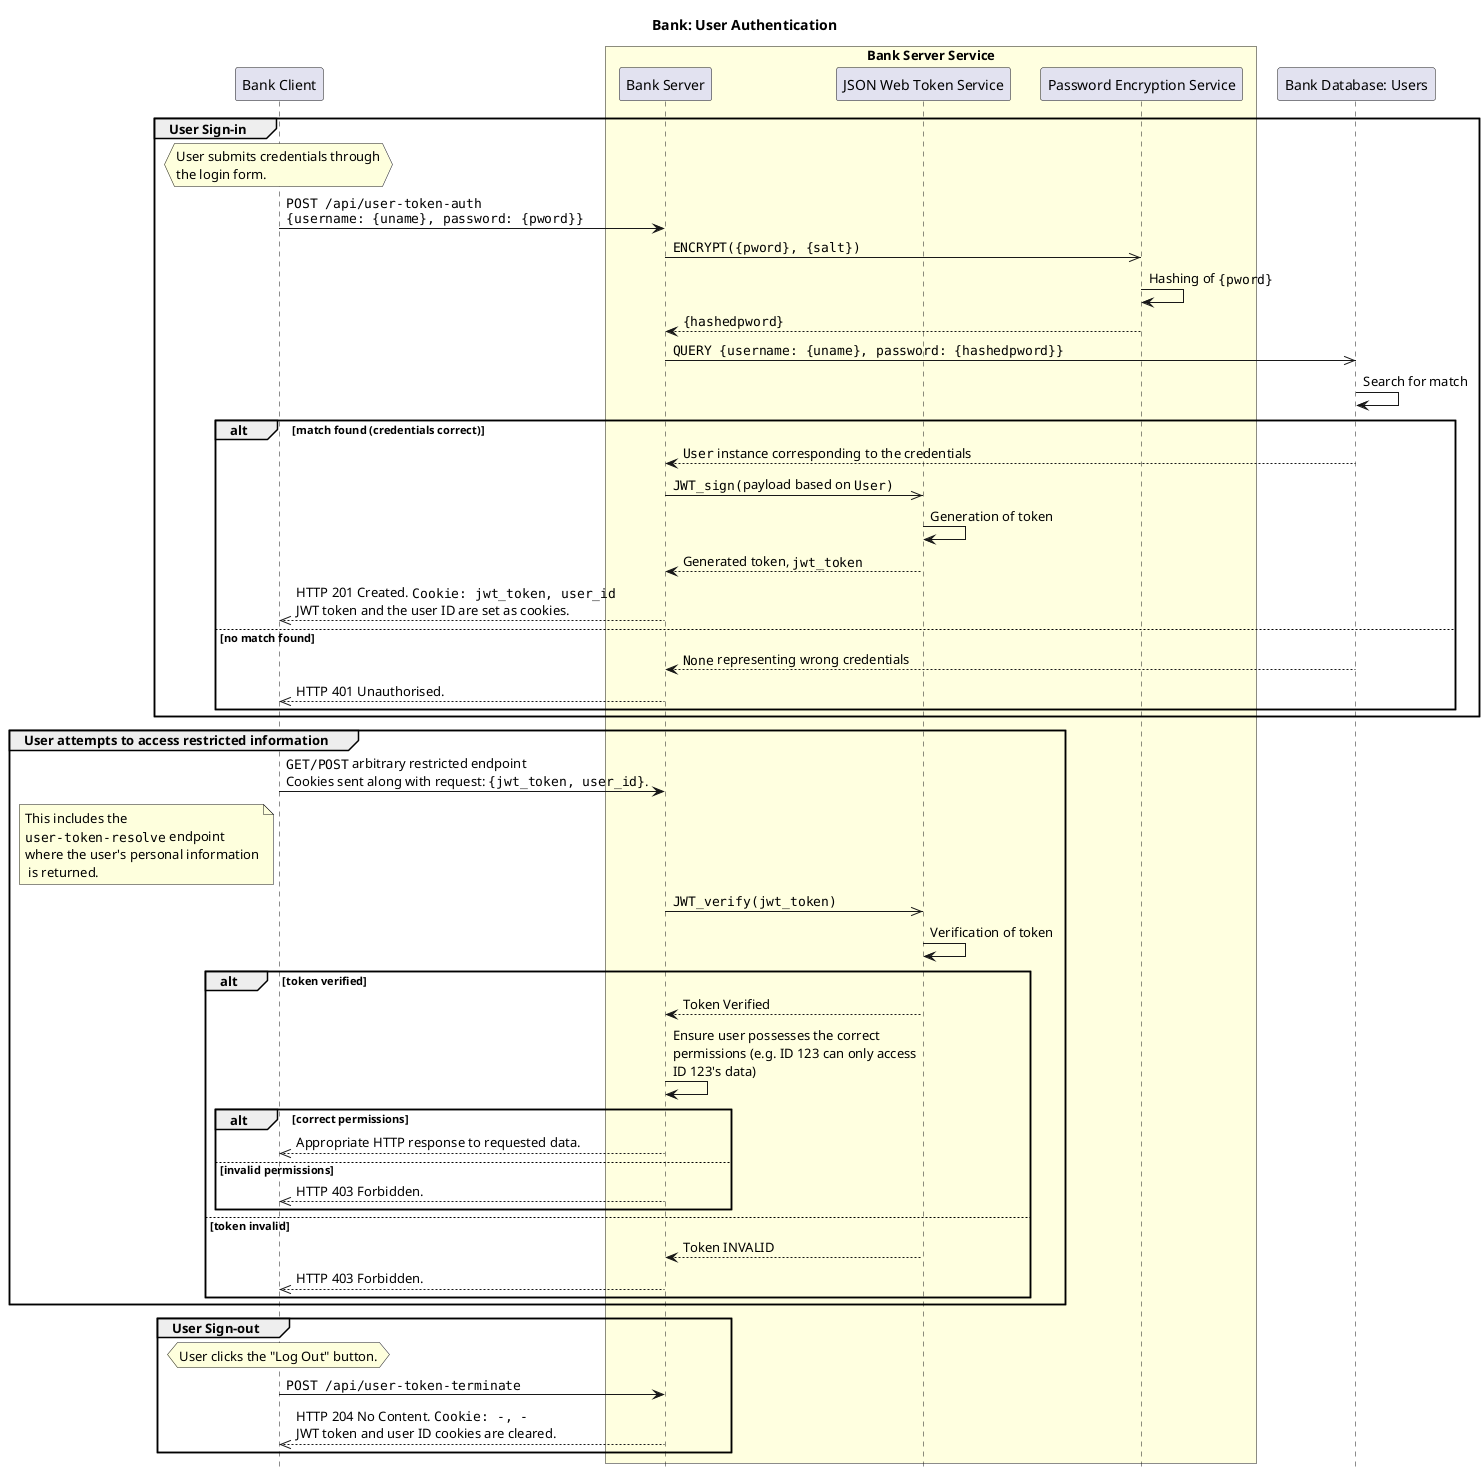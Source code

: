 @startuml Bank User Authentication Sequence Diagram
skinparam ParticipantPadding 10
skinparam BoxPadding 5

hide footbox

title **Bank: User Authentication**

participant BankClient as "Bank Client"
box "Bank Server Service" #LightYellow
    participant BankServer as "Bank Server"
    participant JWT as "JSON Web Token Service"
    participant PasswordEncryptionService as "Password Encryption Service"
end box
participant BankUsersDB as "Bank Database: Users"

group User Sign-in
    hnote over BankClient: User submits credentials through\nthe login form.
    BankClient -> BankServer: ""POST /api/user-token-auth""\n""{username: {uname}, password: {pword}}""
    BankServer ->> PasswordEncryptionService: ""ENCRYPT({pword}, {salt})""
    PasswordEncryptionService -> PasswordEncryptionService: Hashing of ""{pword}""
    BankServer <-- PasswordEncryptionService: ""{hashedpword}""

    BankServer ->> BankUsersDB: ""QUERY {username: {uname}, password: {hashedpword}}""
    BankUsersDB -> BankUsersDB: Search for match
    alt match found (credentials correct)
        BankServer <-- BankUsersDB: ""User"" instance corresponding to the credentials
        BankServer ->> JWT: ""JWT_sign(""payload based on ""User)""
        JWT -> JWT: Generation of token
        BankServer <-- JWT: Generated token, ""jwt_token""
        BankClient <<-- BankServer: HTTP 201 Created. ""Cookie: jwt_token, user_id""\nJWT token and the user ID are set as cookies.
    else no match found
        BankServer <-- BankUsersDB: ""None"" representing wrong credentials
        BankClient <<-- BankServer: HTTP 401 Unauthorised.
    end
end

group User attempts to access restricted information
    BankClient -> BankServer: ""GET/POST"" arbitrary restricted endpoint\nCookies sent along with request: ""{jwt_token, user_id}"".
    note left of BankClient: This includes the \n""user-token-resolve"" endpoint\nwhere the user's personal information\n is returned.
    BankServer ->> JWT: ""JWT_verify(jwt_token)""
    JWT -> JWT: Verification of token
    alt token verified
        BankServer <-- JWT: Token Verified
        BankServer -> BankServer: Ensure user possesses the correct\npermissions (e.g. ID 123 can only access\nID 123's data)
        alt correct permissions
            BankClient <<-- BankServer: Appropriate HTTP response to requested data.
        else invalid permissions
            BankClient <<-- BankServer: HTTP 403 Forbidden.
        end
    else token invalid
        BankServer <-- JWT: Token INVALID
        BankClient <<-- BankServer: HTTP 403 Forbidden.
    end
end

group User Sign-out
    hnote over BankClient: User clicks the "Log Out" button.
    BankClient -> BankServer: ""POST /api/user-token-terminate""
    BankClient <<-- BankServer: HTTP 204 No Content. ""Cookie: -, -""\nJWT token and user ID cookies are cleared.
end
@enduml